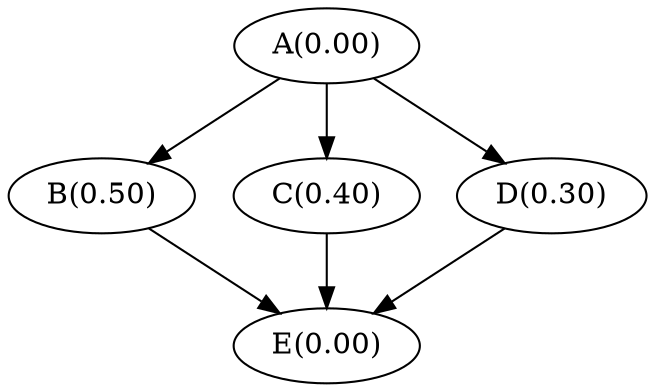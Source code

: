 
strict digraph multiple_intermediate_nodes_at_same_level {

	// Node definitions.

	"A(0.00)";

	"B(0.50)";

	"C(0.40)";

	"D(0.30)";

	"E(0.00)";


	// Edge definitions.

	"A(0.00)" -> "B(0.50)";

	"A(0.00)" -> "C(0.40)";

	"A(0.00)" -> "D(0.30)";

	"B(0.50)" -> "E(0.00)";

	"C(0.40)" -> "E(0.00)";

	"D(0.30)" -> "E(0.00)";

}